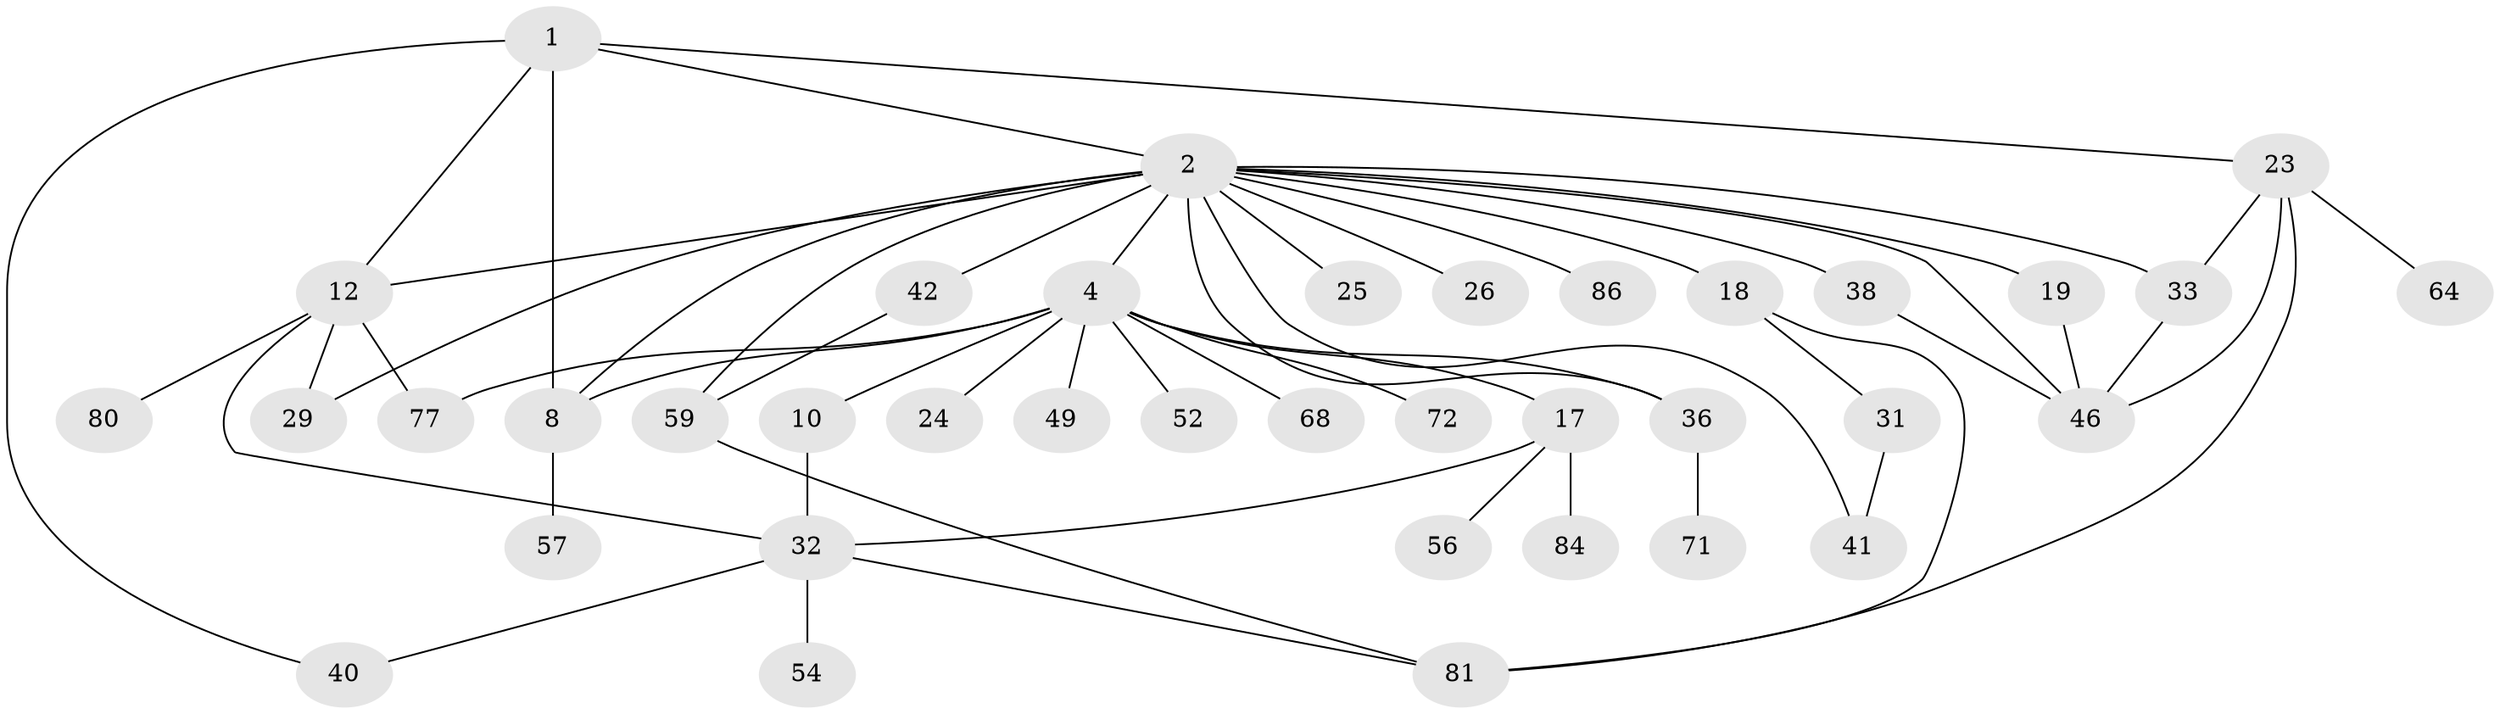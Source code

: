 // original degree distribution, {3: 0.24742268041237114, 6: 0.030927835051546393, 5: 0.05154639175257732, 1: 0.30927835051546393, 4: 0.10309278350515463, 2: 0.24742268041237114, 7: 0.010309278350515464}
// Generated by graph-tools (version 1.1) at 2025/17/03/04/25 18:17:12]
// undirected, 38 vertices, 56 edges
graph export_dot {
graph [start="1"]
  node [color=gray90,style=filled];
  1 [super="+5+55"];
  2 [super="+21+44+30+3"];
  4 [super="+13+6"];
  8 [super="+45+27"];
  10;
  12 [super="+16+69+34"];
  17 [super="+20"];
  18 [super="+83"];
  19 [super="+22"];
  23;
  24 [super="+85+74"];
  25 [super="+28"];
  26;
  29 [super="+63+60"];
  31 [super="+53+96"];
  32 [super="+66"];
  33 [super="+35"];
  36 [super="+39+62"];
  38;
  40;
  41 [super="+50"];
  42;
  46 [super="+91+94+58"];
  49;
  52;
  54 [super="+61"];
  56;
  57;
  59;
  64;
  68 [super="+97"];
  71;
  72 [super="+90"];
  77;
  80;
  81;
  84;
  86;
  1 -- 2;
  1 -- 23;
  1 -- 8;
  1 -- 40;
  1 -- 12;
  2 -- 42;
  2 -- 33;
  2 -- 38;
  2 -- 8 [weight=2];
  2 -- 12;
  2 -- 46;
  2 -- 4 [weight=2];
  2 -- 36 [weight=2];
  2 -- 41;
  2 -- 18;
  2 -- 19;
  2 -- 86;
  2 -- 25;
  2 -- 26;
  2 -- 59;
  2 -- 29;
  4 -- 52;
  4 -- 77;
  4 -- 68;
  4 -- 72;
  4 -- 17;
  4 -- 49;
  4 -- 24;
  4 -- 8;
  4 -- 10;
  4 -- 36;
  8 -- 57;
  10 -- 32;
  12 -- 80;
  12 -- 32;
  12 -- 77;
  12 -- 29;
  17 -- 56;
  17 -- 32;
  17 -- 84;
  18 -- 31;
  18 -- 81;
  19 -- 46;
  23 -- 33;
  23 -- 64;
  23 -- 81;
  23 -- 46;
  31 -- 41;
  32 -- 54;
  32 -- 81;
  32 -- 40;
  33 -- 46;
  36 -- 71;
  38 -- 46;
  42 -- 59;
  59 -- 81;
}
